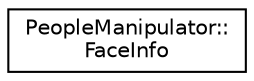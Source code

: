 digraph "Graphical Class Hierarchy"
{
 // LATEX_PDF_SIZE
  edge [fontname="Helvetica",fontsize="10",labelfontname="Helvetica",labelfontsize="10"];
  node [fontname="Helvetica",fontsize="10",shape=record];
  rankdir="LR";
  Node0 [label="PeopleManipulator::\lFaceInfo",height=0.2,width=0.4,color="black", fillcolor="white", style="filled",URL="$struct_people_manipulator_1_1_face_info.html",tooltip=" "];
}
